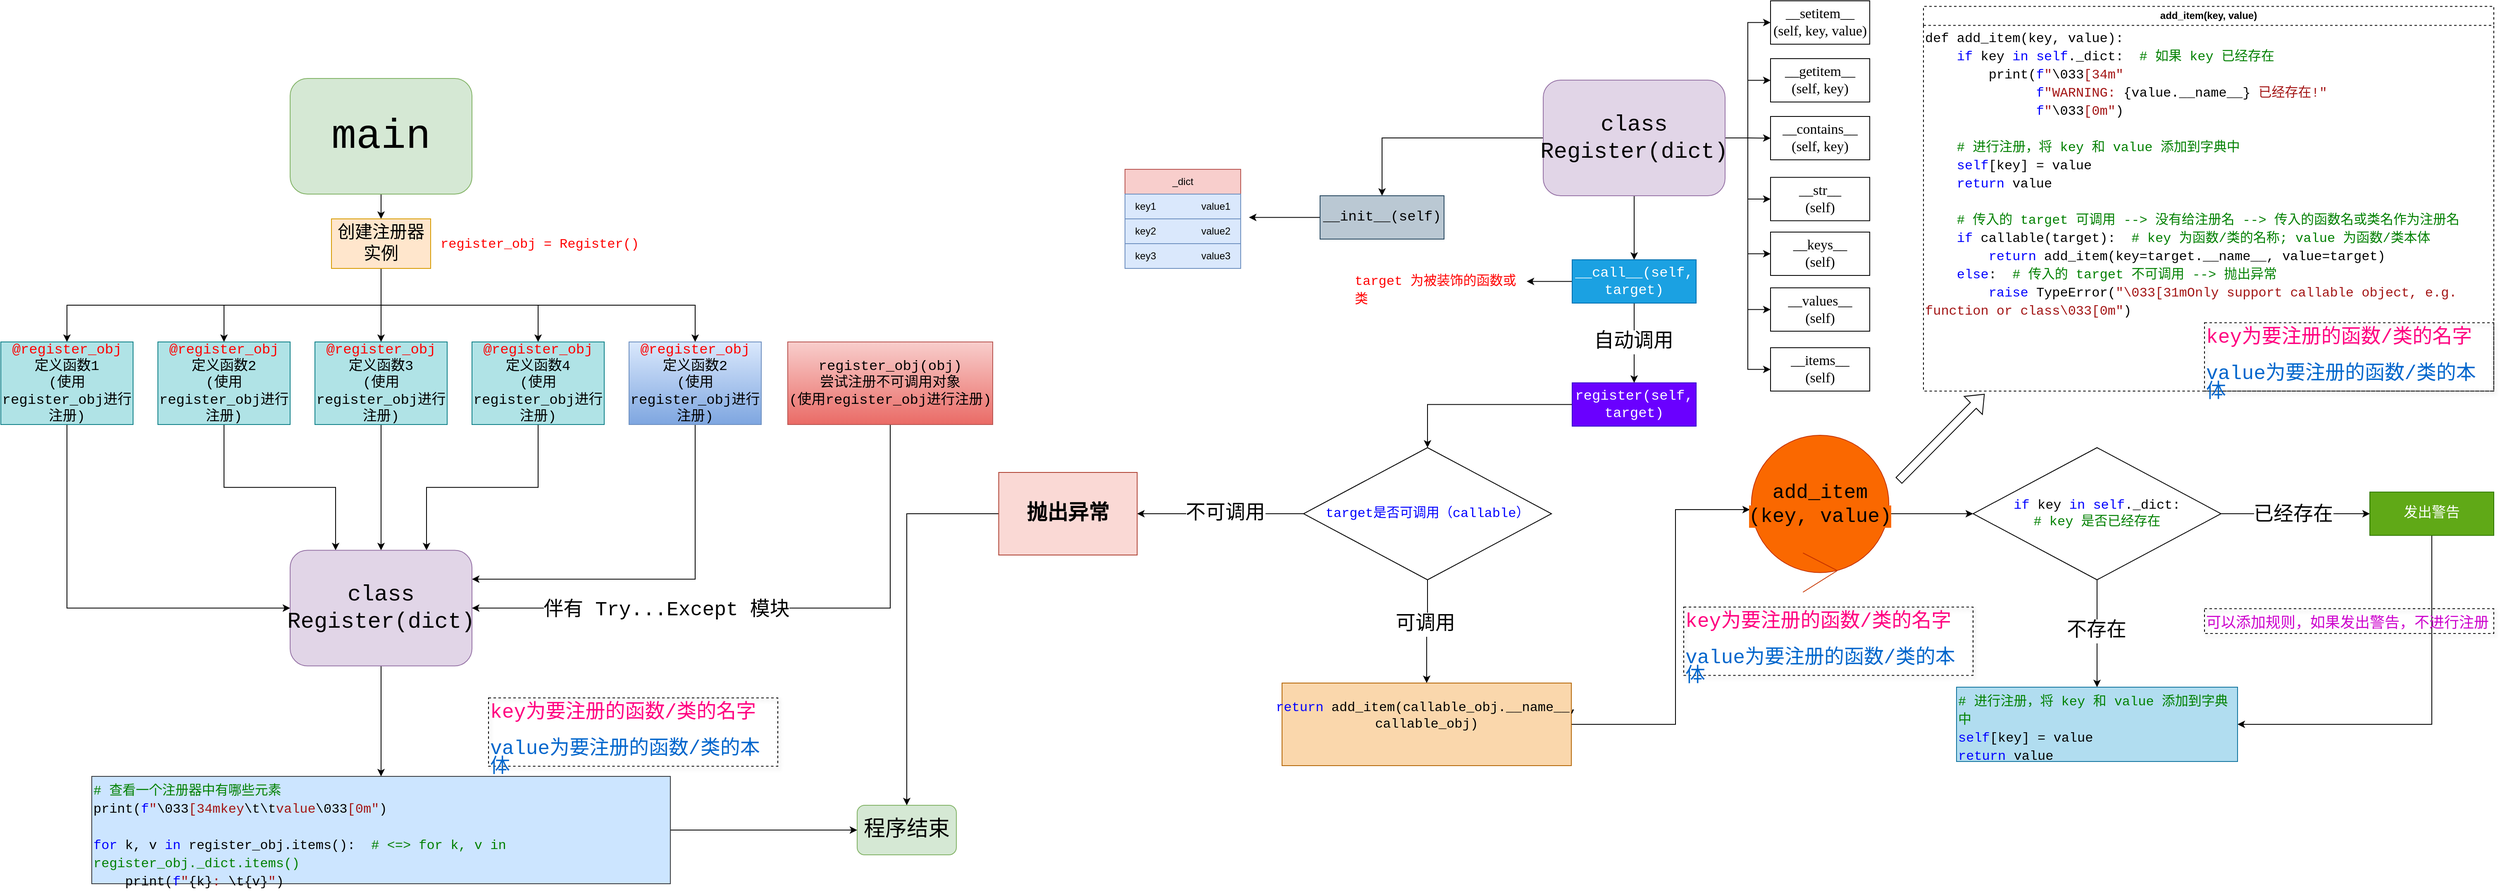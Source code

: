 <mxfile version="21.6.5" type="device">
  <diagram name="半自动" id="m4R9XPH7AfmONvim3VQl">
    <mxGraphModel dx="3341" dy="2162" grid="1" gridSize="10" guides="1" tooltips="1" connect="1" arrows="1" fold="1" page="1" pageScale="1" pageWidth="827" pageHeight="1169" math="0" shadow="0">
      <root>
        <mxCell id="0" />
        <mxCell id="1" parent="0" />
        <mxCell id="7QBjUaj-Z8u73ffwnyCX-3" style="edgeStyle=orthogonalEdgeStyle;rounded=0;orthogonalLoop=1;jettySize=auto;html=1;exitX=0.5;exitY=1;exitDx=0;exitDy=0;entryX=0.5;entryY=0;entryDx=0;entryDy=0;" edge="1" parent="1" source="7QBjUaj-Z8u73ffwnyCX-1" target="7QBjUaj-Z8u73ffwnyCX-2">
          <mxGeometry relative="1" as="geometry" />
        </mxCell>
        <mxCell id="7QBjUaj-Z8u73ffwnyCX-1" value="main" style="rounded=1;whiteSpace=wrap;html=1;fontSize=50;fontFamily=Consolas, Monaco, &quot;Courier New&quot;, monospace, Consolas, &quot;Courier New&quot;, monospace;fillColor=#d5e8d4;strokeColor=#82b366;" vertex="1" parent="1">
          <mxGeometry x="-550" width="220" height="140" as="geometry" />
        </mxCell>
        <mxCell id="7QBjUaj-Z8u73ffwnyCX-14" style="edgeStyle=orthogonalEdgeStyle;rounded=0;orthogonalLoop=1;jettySize=auto;html=1;exitX=0.5;exitY=1;exitDx=0;exitDy=0;entryX=0.5;entryY=0;entryDx=0;entryDy=0;" edge="1" parent="1" source="7QBjUaj-Z8u73ffwnyCX-2" target="7QBjUaj-Z8u73ffwnyCX-5">
          <mxGeometry relative="1" as="geometry" />
        </mxCell>
        <mxCell id="7QBjUaj-Z8u73ffwnyCX-15" style="edgeStyle=orthogonalEdgeStyle;rounded=0;orthogonalLoop=1;jettySize=auto;html=1;exitX=0.5;exitY=1;exitDx=0;exitDy=0;entryX=0.5;entryY=0;entryDx=0;entryDy=0;" edge="1" parent="1" source="7QBjUaj-Z8u73ffwnyCX-2" target="7QBjUaj-Z8u73ffwnyCX-10">
          <mxGeometry relative="1" as="geometry" />
        </mxCell>
        <mxCell id="7QBjUaj-Z8u73ffwnyCX-16" style="edgeStyle=orthogonalEdgeStyle;rounded=0;orthogonalLoop=1;jettySize=auto;html=1;exitX=0.5;exitY=1;exitDx=0;exitDy=0;" edge="1" parent="1" source="7QBjUaj-Z8u73ffwnyCX-2" target="7QBjUaj-Z8u73ffwnyCX-11">
          <mxGeometry relative="1" as="geometry" />
        </mxCell>
        <mxCell id="7QBjUaj-Z8u73ffwnyCX-17" style="edgeStyle=orthogonalEdgeStyle;rounded=0;orthogonalLoop=1;jettySize=auto;html=1;exitX=0.5;exitY=1;exitDx=0;exitDy=0;entryX=0.5;entryY=0;entryDx=0;entryDy=0;" edge="1" parent="1" source="7QBjUaj-Z8u73ffwnyCX-2" target="7QBjUaj-Z8u73ffwnyCX-12">
          <mxGeometry relative="1" as="geometry" />
        </mxCell>
        <mxCell id="7QBjUaj-Z8u73ffwnyCX-18" style="edgeStyle=orthogonalEdgeStyle;rounded=0;orthogonalLoop=1;jettySize=auto;html=1;exitX=0.5;exitY=1;exitDx=0;exitDy=0;entryX=0.5;entryY=0;entryDx=0;entryDy=0;" edge="1" parent="1" source="7QBjUaj-Z8u73ffwnyCX-2" target="7QBjUaj-Z8u73ffwnyCX-13">
          <mxGeometry relative="1" as="geometry" />
        </mxCell>
        <mxCell id="7QBjUaj-Z8u73ffwnyCX-2" value="创建注册器实例" style="rounded=0;whiteSpace=wrap;html=1;fontSize=21;fontFamily=Consolas, Monaco, &quot;Courier New&quot;, monospace, Consolas, &quot;Courier New&quot;, monospace;fillColor=#ffe6cc;strokeColor=#d79b00;" vertex="1" parent="1">
          <mxGeometry x="-500" y="170" width="120" height="60" as="geometry" />
        </mxCell>
        <mxCell id="7QBjUaj-Z8u73ffwnyCX-4" value="&lt;div style=&quot;background-color: rgb(255, 255, 255); font-family: Consolas, Monaco, &amp;quot;Courier New&amp;quot;, monospace, Consolas, &amp;quot;Courier New&amp;quot;, monospace; font-weight: normal; font-size: 16px; line-height: 22px;&quot;&gt;&lt;div&gt;&lt;span style=&quot;&quot;&gt;register_obj = Register()&lt;/span&gt;&lt;/div&gt;&lt;/div&gt;" style="text;whiteSpace=wrap;html=1;fontColor=#FF0000;" vertex="1" parent="1">
          <mxGeometry x="-370" y="182.5" width="250" height="35" as="geometry" />
        </mxCell>
        <mxCell id="7QBjUaj-Z8u73ffwnyCX-110" style="edgeStyle=orthogonalEdgeStyle;rounded=0;orthogonalLoop=1;jettySize=auto;html=1;exitX=0.5;exitY=1;exitDx=0;exitDy=0;entryX=0;entryY=0.5;entryDx=0;entryDy=0;" edge="1" parent="1" source="7QBjUaj-Z8u73ffwnyCX-5" target="7QBjUaj-Z8u73ffwnyCX-109">
          <mxGeometry relative="1" as="geometry" />
        </mxCell>
        <mxCell id="7QBjUaj-Z8u73ffwnyCX-5" value="&lt;font color=&quot;#ff0000&quot;&gt;@register_obj&lt;/font&gt;&lt;br&gt;定义函数1&lt;br style=&quot;font-size: 17px;&quot;&gt;(使用register_obj进行注册)" style="rounded=0;whiteSpace=wrap;html=1;fontSize=17;fontFamily=Consolas, Monaco, &quot;Courier New&quot;, monospace, Consolas, &quot;Courier New&quot;, monospace;fillColor=#b0e3e6;strokeColor=#0e8088;" vertex="1" parent="1">
          <mxGeometry x="-900" y="319" width="160" height="100" as="geometry" />
        </mxCell>
        <mxCell id="7QBjUaj-Z8u73ffwnyCX-111" style="edgeStyle=orthogonalEdgeStyle;rounded=0;orthogonalLoop=1;jettySize=auto;html=1;exitX=0.5;exitY=1;exitDx=0;exitDy=0;entryX=0.25;entryY=0;entryDx=0;entryDy=0;" edge="1" parent="1" source="7QBjUaj-Z8u73ffwnyCX-10" target="7QBjUaj-Z8u73ffwnyCX-109">
          <mxGeometry relative="1" as="geometry" />
        </mxCell>
        <mxCell id="7QBjUaj-Z8u73ffwnyCX-10" value="&lt;font color=&quot;#ff0000&quot;&gt;@register_obj&lt;/font&gt;&lt;br&gt;定义函数2&lt;br style=&quot;font-size: 17px;&quot;&gt;(使用register_obj进行注册)" style="rounded=0;whiteSpace=wrap;html=1;fontSize=17;fontFamily=Consolas, Monaco, &quot;Courier New&quot;, monospace, Consolas, &quot;Courier New&quot;, monospace;fillColor=#b0e3e6;strokeColor=#0e8088;" vertex="1" parent="1">
          <mxGeometry x="-710" y="319" width="160" height="100" as="geometry" />
        </mxCell>
        <mxCell id="7QBjUaj-Z8u73ffwnyCX-112" style="edgeStyle=orthogonalEdgeStyle;rounded=0;orthogonalLoop=1;jettySize=auto;html=1;exitX=0.5;exitY=1;exitDx=0;exitDy=0;entryX=0.5;entryY=0;entryDx=0;entryDy=0;" edge="1" parent="1" source="7QBjUaj-Z8u73ffwnyCX-11" target="7QBjUaj-Z8u73ffwnyCX-109">
          <mxGeometry relative="1" as="geometry" />
        </mxCell>
        <mxCell id="7QBjUaj-Z8u73ffwnyCX-11" value="&lt;font color=&quot;#ff0000&quot;&gt;@register_obj&lt;/font&gt;&lt;br&gt;定义函数3&lt;br style=&quot;font-size: 17px;&quot;&gt;(使用register_obj进行注册)" style="rounded=0;whiteSpace=wrap;html=1;fontSize=17;fontFamily=Consolas, Monaco, &quot;Courier New&quot;, monospace, Consolas, &quot;Courier New&quot;, monospace;fillColor=#b0e3e6;strokeColor=#0e8088;" vertex="1" parent="1">
          <mxGeometry x="-520" y="319" width="160" height="100" as="geometry" />
        </mxCell>
        <mxCell id="7QBjUaj-Z8u73ffwnyCX-113" style="edgeStyle=orthogonalEdgeStyle;rounded=0;orthogonalLoop=1;jettySize=auto;html=1;exitX=0.5;exitY=1;exitDx=0;exitDy=0;entryX=0.75;entryY=0;entryDx=0;entryDy=0;" edge="1" parent="1" source="7QBjUaj-Z8u73ffwnyCX-12" target="7QBjUaj-Z8u73ffwnyCX-109">
          <mxGeometry relative="1" as="geometry" />
        </mxCell>
        <mxCell id="7QBjUaj-Z8u73ffwnyCX-12" value="&lt;font color=&quot;#ff0000&quot;&gt;@register_obj&lt;/font&gt;&lt;br&gt;定义函数4&lt;br style=&quot;font-size: 17px;&quot;&gt;(使用register_obj进行注册)" style="rounded=0;whiteSpace=wrap;html=1;fontSize=17;fontFamily=Consolas, Monaco, &quot;Courier New&quot;, monospace, Consolas, &quot;Courier New&quot;, monospace;fillColor=#b0e3e6;strokeColor=#0e8088;" vertex="1" parent="1">
          <mxGeometry x="-330" y="319" width="160" height="100" as="geometry" />
        </mxCell>
        <mxCell id="7QBjUaj-Z8u73ffwnyCX-117" style="edgeStyle=orthogonalEdgeStyle;rounded=0;orthogonalLoop=1;jettySize=auto;html=1;exitX=0.5;exitY=1;exitDx=0;exitDy=0;entryX=1;entryY=0.25;entryDx=0;entryDy=0;" edge="1" parent="1" source="7QBjUaj-Z8u73ffwnyCX-13" target="7QBjUaj-Z8u73ffwnyCX-109">
          <mxGeometry relative="1" as="geometry" />
        </mxCell>
        <mxCell id="7QBjUaj-Z8u73ffwnyCX-13" value="&lt;font color=&quot;#ff0000&quot;&gt;@register_obj&lt;/font&gt;&lt;br&gt;定义函数2&lt;br style=&quot;font-size: 17px;&quot;&gt;(使用register_obj进行注册)" style="rounded=0;whiteSpace=wrap;html=1;fontSize=17;fontFamily=Consolas, Monaco, &quot;Courier New&quot;, monospace, Consolas, &quot;Courier New&quot;, monospace;fillColor=#dae8fc;strokeColor=#6c8ebf;gradientColor=#7ea6e0;" vertex="1" parent="1">
          <mxGeometry x="-140" y="319" width="160" height="100" as="geometry" />
        </mxCell>
        <mxCell id="7QBjUaj-Z8u73ffwnyCX-48" style="edgeStyle=orthogonalEdgeStyle;rounded=0;orthogonalLoop=1;jettySize=auto;html=1;exitX=0;exitY=0.5;exitDx=0;exitDy=0;entryX=0.5;entryY=0;entryDx=0;entryDy=0;" edge="1" parent="1" source="7QBjUaj-Z8u73ffwnyCX-19" target="7QBjUaj-Z8u73ffwnyCX-20">
          <mxGeometry relative="1" as="geometry" />
        </mxCell>
        <mxCell id="7QBjUaj-Z8u73ffwnyCX-71" style="edgeStyle=orthogonalEdgeStyle;rounded=0;orthogonalLoop=1;jettySize=auto;html=1;exitX=0.5;exitY=1;exitDx=0;exitDy=0;entryX=0.5;entryY=0;entryDx=0;entryDy=0;" edge="1" parent="1" source="7QBjUaj-Z8u73ffwnyCX-19" target="7QBjUaj-Z8u73ffwnyCX-70">
          <mxGeometry relative="1" as="geometry" />
        </mxCell>
        <mxCell id="7QBjUaj-Z8u73ffwnyCX-125" style="edgeStyle=orthogonalEdgeStyle;rounded=0;orthogonalLoop=1;jettySize=auto;html=1;exitX=1;exitY=0.5;exitDx=0;exitDy=0;entryX=0;entryY=0.5;entryDx=0;entryDy=0;" edge="1" parent="1" source="7QBjUaj-Z8u73ffwnyCX-19" target="7QBjUaj-Z8u73ffwnyCX-23">
          <mxGeometry relative="1" as="geometry" />
        </mxCell>
        <mxCell id="7QBjUaj-Z8u73ffwnyCX-126" style="edgeStyle=orthogonalEdgeStyle;rounded=0;orthogonalLoop=1;jettySize=auto;html=1;exitX=1;exitY=0.5;exitDx=0;exitDy=0;entryX=0;entryY=0.5;entryDx=0;entryDy=0;" edge="1" parent="1" source="7QBjUaj-Z8u73ffwnyCX-19" target="7QBjUaj-Z8u73ffwnyCX-24">
          <mxGeometry relative="1" as="geometry" />
        </mxCell>
        <mxCell id="7QBjUaj-Z8u73ffwnyCX-127" style="edgeStyle=orthogonalEdgeStyle;rounded=0;orthogonalLoop=1;jettySize=auto;html=1;exitX=1;exitY=0.5;exitDx=0;exitDy=0;entryX=0;entryY=0.5;entryDx=0;entryDy=0;" edge="1" parent="1" source="7QBjUaj-Z8u73ffwnyCX-19" target="7QBjUaj-Z8u73ffwnyCX-25">
          <mxGeometry relative="1" as="geometry" />
        </mxCell>
        <mxCell id="7QBjUaj-Z8u73ffwnyCX-128" style="edgeStyle=orthogonalEdgeStyle;rounded=0;orthogonalLoop=1;jettySize=auto;html=1;exitX=1;exitY=0.5;exitDx=0;exitDy=0;entryX=0;entryY=0.5;entryDx=0;entryDy=0;" edge="1" parent="1" source="7QBjUaj-Z8u73ffwnyCX-19" target="7QBjUaj-Z8u73ffwnyCX-26">
          <mxGeometry relative="1" as="geometry" />
        </mxCell>
        <mxCell id="7QBjUaj-Z8u73ffwnyCX-129" style="edgeStyle=orthogonalEdgeStyle;rounded=0;orthogonalLoop=1;jettySize=auto;html=1;exitX=1;exitY=0.5;exitDx=0;exitDy=0;entryX=0;entryY=0.5;entryDx=0;entryDy=0;" edge="1" parent="1" source="7QBjUaj-Z8u73ffwnyCX-19" target="7QBjUaj-Z8u73ffwnyCX-28">
          <mxGeometry relative="1" as="geometry" />
        </mxCell>
        <mxCell id="7QBjUaj-Z8u73ffwnyCX-130" style="edgeStyle=orthogonalEdgeStyle;rounded=0;orthogonalLoop=1;jettySize=auto;html=1;exitX=1;exitY=0.5;exitDx=0;exitDy=0;entryX=0;entryY=0.5;entryDx=0;entryDy=0;" edge="1" parent="1" source="7QBjUaj-Z8u73ffwnyCX-19" target="7QBjUaj-Z8u73ffwnyCX-29">
          <mxGeometry relative="1" as="geometry" />
        </mxCell>
        <mxCell id="7QBjUaj-Z8u73ffwnyCX-131" style="edgeStyle=orthogonalEdgeStyle;rounded=0;orthogonalLoop=1;jettySize=auto;html=1;exitX=1;exitY=0.5;exitDx=0;exitDy=0;entryX=0;entryY=0.5;entryDx=0;entryDy=0;" edge="1" parent="1" source="7QBjUaj-Z8u73ffwnyCX-19" target="7QBjUaj-Z8u73ffwnyCX-30">
          <mxGeometry relative="1" as="geometry" />
        </mxCell>
        <mxCell id="7QBjUaj-Z8u73ffwnyCX-19" value="class Register(dict)" style="rounded=1;whiteSpace=wrap;html=1;fontSize=27;fontFamily=Consolas, Monaco, &quot;Courier New&quot;, monospace, Consolas, &quot;Courier New&quot;, monospace;fillColor=#e1d5e7;strokeColor=#9673a6;" vertex="1" parent="1">
          <mxGeometry x="966" y="2" width="220" height="140" as="geometry" />
        </mxCell>
        <mxCell id="7QBjUaj-Z8u73ffwnyCX-124" style="edgeStyle=orthogonalEdgeStyle;rounded=0;orthogonalLoop=1;jettySize=auto;html=1;" edge="1" parent="1" source="7QBjUaj-Z8u73ffwnyCX-20">
          <mxGeometry relative="1" as="geometry">
            <mxPoint x="610" y="168.25" as="targetPoint" />
          </mxGeometry>
        </mxCell>
        <mxCell id="7QBjUaj-Z8u73ffwnyCX-20" value="__init__(self)" style="rounded=0;whiteSpace=wrap;html=1;fontSize=17;fontFamily=Consolas, Monaco, &quot;Courier New&quot;, monospace, Consolas, &quot;Courier New&quot;, monospace;fillColor=#bac8d3;strokeColor=#23445d;" vertex="1" parent="1">
          <mxGeometry x="696" y="142" width="150" height="52.5" as="geometry" />
        </mxCell>
        <mxCell id="7QBjUaj-Z8u73ffwnyCX-80" style="edgeStyle=orthogonalEdgeStyle;rounded=0;orthogonalLoop=1;jettySize=auto;html=1;exitX=0;exitY=0.5;exitDx=0;exitDy=0;entryX=0.5;entryY=0;entryDx=0;entryDy=0;" edge="1" parent="1" source="7QBjUaj-Z8u73ffwnyCX-22" target="7QBjUaj-Z8u73ffwnyCX-79">
          <mxGeometry relative="1" as="geometry" />
        </mxCell>
        <mxCell id="7QBjUaj-Z8u73ffwnyCX-22" value="register(self, target)" style="rounded=0;whiteSpace=wrap;html=1;fontSize=17;fontFamily=Consolas, Monaco, &quot;Courier New&quot;, monospace, Consolas, &quot;Courier New&quot;, monospace;fillColor=#6a00ff;strokeColor=#3700CC;fontColor=#ffffff;" vertex="1" parent="1">
          <mxGeometry x="1001" y="368.5" width="150" height="52.5" as="geometry" />
        </mxCell>
        <mxCell id="7QBjUaj-Z8u73ffwnyCX-23" value="__setitem__&lt;br&gt;(self, key, value)" style="rounded=0;whiteSpace=wrap;html=1;fontSize=17;fontFamily=Times New Roman;" vertex="1" parent="1">
          <mxGeometry x="1241" y="-94" width="120" height="52.5" as="geometry" />
        </mxCell>
        <mxCell id="7QBjUaj-Z8u73ffwnyCX-24" value="__getitem__&lt;br&gt;(self, key)" style="rounded=0;whiteSpace=wrap;html=1;fontSize=17;fontFamily=Times New Roman;" vertex="1" parent="1">
          <mxGeometry x="1241" y="-24" width="120" height="52.5" as="geometry" />
        </mxCell>
        <mxCell id="7QBjUaj-Z8u73ffwnyCX-25" value="__contains__&lt;br&gt;(self, key)" style="rounded=0;whiteSpace=wrap;html=1;fontSize=17;fontFamily=Times New Roman;" vertex="1" parent="1">
          <mxGeometry x="1241" y="46" width="120" height="52.5" as="geometry" />
        </mxCell>
        <mxCell id="7QBjUaj-Z8u73ffwnyCX-26" value="__str__&lt;br&gt;(self)" style="rounded=0;whiteSpace=wrap;html=1;fontSize=17;fontFamily=Times New Roman;" vertex="1" parent="1">
          <mxGeometry x="1241" y="119.75" width="120" height="52.5" as="geometry" />
        </mxCell>
        <mxCell id="7QBjUaj-Z8u73ffwnyCX-28" value="__keys__&lt;br&gt;(self)" style="rounded=0;whiteSpace=wrap;html=1;fontSize=17;fontFamily=Times New Roman;" vertex="1" parent="1">
          <mxGeometry x="1241" y="186" width="120" height="52.5" as="geometry" />
        </mxCell>
        <mxCell id="7QBjUaj-Z8u73ffwnyCX-29" value="__values__&lt;br&gt;(self)" style="rounded=0;whiteSpace=wrap;html=1;fontSize=17;fontFamily=Times New Roman;" vertex="1" parent="1">
          <mxGeometry x="1241" y="253.5" width="120" height="52.5" as="geometry" />
        </mxCell>
        <mxCell id="7QBjUaj-Z8u73ffwnyCX-30" value="__items__&lt;br&gt;(self)" style="rounded=0;whiteSpace=wrap;html=1;fontSize=17;fontFamily=Times New Roman;" vertex="1" parent="1">
          <mxGeometry x="1241" y="326" width="120" height="52.5" as="geometry" />
        </mxCell>
        <mxCell id="7QBjUaj-Z8u73ffwnyCX-39" value="_dict" style="swimlane;fontStyle=0;childLayout=stackLayout;horizontal=1;startSize=30;horizontalStack=0;resizeParent=1;resizeParentMax=0;resizeLast=0;collapsible=1;marginBottom=0;whiteSpace=wrap;html=1;fillColor=#f8cecc;strokeColor=#b85450;" vertex="1" parent="1">
          <mxGeometry x="460" y="110" width="140" height="120" as="geometry" />
        </mxCell>
        <mxCell id="7QBjUaj-Z8u73ffwnyCX-40" value="key1&lt;span style=&quot;white-space: pre;&quot;&gt;&#x9;&lt;/span&gt;&amp;nbsp; &amp;nbsp; &amp;nbsp; &amp;nbsp; value1" style="text;strokeColor=#6c8ebf;fillColor=#dae8fc;align=center;verticalAlign=middle;spacingLeft=4;spacingRight=4;overflow=hidden;points=[[0,0.5],[1,0.5]];portConstraint=eastwest;rotatable=0;whiteSpace=wrap;html=1;" vertex="1" parent="7QBjUaj-Z8u73ffwnyCX-39">
          <mxGeometry y="30" width="140" height="30" as="geometry" />
        </mxCell>
        <mxCell id="7QBjUaj-Z8u73ffwnyCX-41" value="key2&#x9;&lt;span style=&quot;white-space: pre;&quot;&gt;&#x9;&lt;/span&gt;&amp;nbsp; &amp;nbsp; &amp;nbsp; &amp;nbsp; value2" style="text;strokeColor=#6c8ebf;fillColor=#dae8fc;align=center;verticalAlign=middle;spacingLeft=4;spacingRight=4;overflow=hidden;points=[[0,0.5],[1,0.5]];portConstraint=eastwest;rotatable=0;whiteSpace=wrap;html=1;" vertex="1" parent="7QBjUaj-Z8u73ffwnyCX-39">
          <mxGeometry y="60" width="140" height="30" as="geometry" />
        </mxCell>
        <mxCell id="7QBjUaj-Z8u73ffwnyCX-42" value="&lt;div style=&quot;&quot;&gt;&lt;span style=&quot;background-color: initial;&quot;&gt;key3&amp;nbsp;&lt;/span&gt;&lt;span style=&quot;background-color: initial; border-color: var(--border-color);&quot;&gt;&lt;span style=&quot;white-space: pre;&quot;&gt;&amp;nbsp;&amp;nbsp;&amp;nbsp;&amp;nbsp;&lt;/span&gt;&lt;/span&gt;&lt;span style=&quot;background-color: initial;&quot;&gt;&amp;nbsp; &amp;nbsp; &amp;nbsp; &amp;nbsp; &lt;span style=&quot;white-space: pre;&quot;&gt;&#x9;&lt;/span&gt;value3&lt;/span&gt;&lt;/div&gt;" style="text;strokeColor=#6c8ebf;fillColor=#dae8fc;align=center;verticalAlign=middle;spacingLeft=4;spacingRight=4;overflow=hidden;points=[[0,0.5],[1,0.5]];portConstraint=eastwest;rotatable=0;whiteSpace=wrap;html=1;" vertex="1" parent="7QBjUaj-Z8u73ffwnyCX-39">
          <mxGeometry y="90" width="140" height="30" as="geometry" />
        </mxCell>
        <mxCell id="7QBjUaj-Z8u73ffwnyCX-49" value="add_item(key, value)" style="swimlane;whiteSpace=wrap;html=1;dashed=1;" vertex="1" parent="1">
          <mxGeometry x="1426" y="-87.25" width="690" height="465.75" as="geometry" />
        </mxCell>
        <mxCell id="7QBjUaj-Z8u73ffwnyCX-52" value="&lt;div style=&quot;font-family: Consolas, Monaco, &amp;quot;Courier New&amp;quot;, monospace, Consolas, &amp;quot;Courier New&amp;quot;, monospace; font-weight: normal; font-size: 16px; line-height: 22px;&quot;&gt;&lt;div style=&quot;line-height: 22px;&quot;&gt;&lt;div style=&quot;color: rgb(0, 0, 0);&quot;&gt;def add_item(key, value):&lt;/div&gt;&lt;div style=&quot;&quot;&gt;&amp;nbsp; &amp;nbsp;&amp;nbsp;&lt;span style=&quot;color: rgb(0, 0, 255);&quot;&gt;if&lt;/span&gt; key &lt;span style=&quot;color: rgb(0, 0, 255);&quot;&gt;in&lt;/span&gt; &lt;span style=&quot;color: rgb(0, 0, 255);&quot;&gt;self&lt;/span&gt;._dict: &amp;nbsp;&lt;span style=&quot;color: rgb(0, 128, 0);&quot;&gt;# 如果 key 已经存在&lt;/span&gt;&lt;/div&gt;&lt;div style=&quot;color: rgb(0, 0, 0);&quot;&gt;&amp;nbsp; &amp;nbsp;&amp;nbsp;&amp;nbsp; &amp;nbsp;&amp;nbsp;&lt;span style=&quot;background-color: initial;&quot;&gt;print(&lt;/span&gt;&lt;span style=&quot;background-color: initial; color: rgb(0, 0, 255);&quot;&gt;f&lt;/span&gt;&lt;span style=&quot;background-color: initial; color: rgb(163, 21, 21);&quot;&gt;&quot;&lt;/span&gt;&lt;span style=&quot;background-color: initial;&quot;&gt;\033&lt;/span&gt;&lt;span style=&quot;background-color: initial; color: rgb(163, 21, 21);&quot;&gt;[34m&quot;&lt;/span&gt;&lt;/div&gt;&lt;div style=&quot;color: rgb(0, 0, 0);&quot;&gt;&amp;nbsp; &amp;nbsp; &amp;nbsp; &amp;nbsp; &amp;nbsp; &amp;nbsp; &amp;nbsp;&amp;nbsp;&lt;span style=&quot;background-color: initial; color: rgb(0, 0, 255);&quot;&gt;f&lt;/span&gt;&lt;span style=&quot;background-color: initial; color: rgb(163, 21, 21);&quot;&gt;&quot;WARNING: &lt;/span&gt;&lt;span style=&quot;background-color: initial;&quot;&gt;{value.__name__}&lt;/span&gt;&lt;span style=&quot;background-color: initial; color: rgb(163, 21, 21);&quot;&gt; 已经存在!&quot;&lt;/span&gt;&lt;/div&gt;&lt;div style=&quot;color: rgb(0, 0, 0);&quot;&gt;&amp;nbsp; &amp;nbsp; &amp;nbsp; &amp;nbsp; &amp;nbsp; &amp;nbsp; &amp;nbsp; &lt;span style=&quot;color: #0000ff;&quot;&gt;f&lt;/span&gt;&lt;span style=&quot;color: #a31515;&quot;&gt;&quot;&lt;/span&gt;\033&lt;span style=&quot;color: #a31515;&quot;&gt;[0m&quot;&lt;/span&gt;)&lt;/div&gt;&lt;br&gt;&lt;div style=&quot;color: rgb(0, 0, 0);&quot;&gt;&amp;nbsp; &amp;nbsp;&amp;nbsp;&lt;span style=&quot;color: #008000;&quot;&gt;# 进行注册，将 key 和 value 添加到字典中&lt;/span&gt;&lt;/div&gt;&lt;div style=&quot;color: rgb(0, 0, 0);&quot;&gt;&amp;nbsp; &amp;nbsp;&amp;nbsp;&lt;span style=&quot;color: #0000ff;&quot;&gt;self&lt;/span&gt;[key] = value&lt;/div&gt;&lt;div style=&quot;color: rgb(0, 0, 0);&quot;&gt;&amp;nbsp; &amp;nbsp;&amp;nbsp;&lt;span style=&quot;color: #0000ff;&quot;&gt;return&lt;/span&gt; value&lt;/div&gt;&lt;br&gt;&lt;div style=&quot;color: rgb(0, 0, 0);&quot;&gt;&amp;nbsp; &amp;nbsp;&amp;nbsp;&lt;span style=&quot;color: #008000;&quot;&gt;# 传入的 target 可调用 --&amp;gt; 没有给注册名 --&amp;gt; 传入的函数名或类名作为注册名&lt;/span&gt;&lt;/div&gt;&lt;div style=&quot;color: rgb(0, 0, 0);&quot;&gt;&amp;nbsp; &amp;nbsp;&amp;nbsp;&lt;span style=&quot;color: #0000ff;&quot;&gt;if&lt;/span&gt; callable(target): &amp;nbsp;&lt;span style=&quot;color: #008000;&quot;&gt;# key 为函数/类的名称; value 为函数/类本体&lt;/span&gt;&lt;/div&gt;&lt;div style=&quot;color: rgb(0, 0, 0);&quot;&gt;&amp;nbsp; &amp;nbsp;&amp;nbsp;&amp;nbsp; &amp;nbsp;&amp;nbsp;&lt;span style=&quot;background-color: initial; color: rgb(0, 0, 255);&quot;&gt;return&lt;/span&gt;&lt;span style=&quot;background-color: initial;&quot;&gt; add_item(key=target.__name__, value=target)&lt;/span&gt;&lt;/div&gt;&lt;div style=&quot;color: rgb(0, 0, 0);&quot;&gt;&amp;nbsp; &amp;nbsp;&amp;nbsp;&lt;span style=&quot;color: #0000ff;&quot;&gt;else&lt;/span&gt;: &amp;nbsp;&lt;span style=&quot;color: #008000;&quot;&gt;# 传入的 target 不可调用 --&amp;gt; 抛出异常&lt;/span&gt;&lt;/div&gt;&lt;div style=&quot;color: rgb(0, 0, 0);&quot;&gt;&amp;nbsp; &amp;nbsp;&amp;nbsp; &amp;nbsp;&amp;nbsp;&lt;span style=&quot;background-color: initial;&quot;&gt;&amp;nbsp;&lt;/span&gt;&lt;span style=&quot;background-color: initial; color: rgb(0, 0, 255);&quot;&gt;raise&lt;/span&gt;&lt;span style=&quot;background-color: initial;&quot;&gt; TypeError(&lt;/span&gt;&lt;span style=&quot;background-color: initial; color: rgb(163, 21, 21);&quot;&gt;&quot;\033[31mOnly support callable object, e.g. function or class\033[0m&quot;&lt;/span&gt;&lt;span style=&quot;background-color: initial;&quot;&gt;)&lt;/span&gt;&lt;/div&gt;&lt;div style=&quot;color: rgb(0, 0, 0);&quot;&gt;&amp;nbsp; &amp;nbsp; &amp;nbsp; &amp;nbsp; &lt;/div&gt;&lt;/div&gt;&lt;/div&gt;" style="text;whiteSpace=wrap;html=1;align=left;labelBackgroundColor=none;" vertex="1" parent="7QBjUaj-Z8u73ffwnyCX-49">
          <mxGeometry y="21" width="690" height="430" as="geometry" />
        </mxCell>
        <mxCell id="7QBjUaj-Z8u73ffwnyCX-135" value="&lt;div style=&quot;font-family: Consolas, Monaco, &amp;quot;Courier New&amp;quot;, monospace, Consolas, &amp;quot;Courier New&amp;quot;, monospace; font-weight: normal; line-height: 22px; font-size: 24px;&quot;&gt;&lt;font style=&quot;font-size: 24px;&quot; color=&quot;#ff0080&quot;&gt;key为要注册的函数/类的名字&lt;/font&gt;&lt;/div&gt;&lt;div style=&quot;font-family: Consolas, Monaco, &amp;quot;Courier New&amp;quot;, monospace, Consolas, &amp;quot;Courier New&amp;quot;, monospace; font-weight: normal; line-height: 22px; font-size: 24px;&quot;&gt;&lt;font style=&quot;font-size: 24px;&quot; color=&quot;#ff0080&quot;&gt;&lt;br&gt;&lt;/font&gt;&lt;/div&gt;&lt;div style=&quot;font-family: Consolas, Monaco, &amp;quot;Courier New&amp;quot;, monospace, Consolas, &amp;quot;Courier New&amp;quot;, monospace; font-weight: normal; line-height: 22px; font-size: 24px;&quot;&gt;&lt;font style=&quot;font-size: 24px;&quot; color=&quot;#0066cc&quot;&gt;value为要注册的函数/类的本体&lt;/font&gt;&lt;/div&gt;" style="text;whiteSpace=wrap;html=1;fontFamily=Consolas, Monaco, &quot;Courier New&quot;, monospace, Consolas, &quot;Courier New&quot;, monospace;fontColor=#FF0000;labelBackgroundColor=none;strokeColor=default;dashed=1;shadow=1;glass=0;" vertex="1" parent="7QBjUaj-Z8u73ffwnyCX-49">
          <mxGeometry x="340" y="383" width="350" height="82.75" as="geometry" />
        </mxCell>
        <mxCell id="7QBjUaj-Z8u73ffwnyCX-60" style="edgeStyle=orthogonalEdgeStyle;rounded=0;orthogonalLoop=1;jettySize=auto;html=1;exitX=1;exitY=0.5;exitDx=0;exitDy=0;" edge="1" parent="1">
          <mxGeometry relative="1" as="geometry">
            <mxPoint x="1786" y="527" as="sourcePoint" />
            <mxPoint x="1966" y="527" as="targetPoint" />
          </mxGeometry>
        </mxCell>
        <mxCell id="7QBjUaj-Z8u73ffwnyCX-61" value="已经存在" style="edgeLabel;html=1;align=center;verticalAlign=middle;resizable=0;points=[];fontSize=24;fontFamily=Consolas, Monaco, &quot;Courier New&quot;, monospace, Consolas, &quot;Courier New&quot;, monospace;" vertex="1" connectable="0" parent="7QBjUaj-Z8u73ffwnyCX-60">
          <mxGeometry x="-0.035" y="-2" relative="1" as="geometry">
            <mxPoint as="offset" />
          </mxGeometry>
        </mxCell>
        <mxCell id="7QBjUaj-Z8u73ffwnyCX-58" style="edgeStyle=orthogonalEdgeStyle;rounded=0;orthogonalLoop=1;jettySize=auto;html=1;entryX=0;entryY=0.5;entryDx=0;entryDy=0;" edge="1" parent="1" source="7QBjUaj-Z8u73ffwnyCX-55">
          <mxGeometry relative="1" as="geometry">
            <mxPoint x="1486" y="527" as="targetPoint" />
          </mxGeometry>
        </mxCell>
        <mxCell id="7QBjUaj-Z8u73ffwnyCX-55" value="" style="ellipse;shape=umlControl;whiteSpace=wrap;html=1;aspect=fixed;fontSize=24;fontFamily=Consolas, Monaco, &quot;Courier New&quot;, monospace, Consolas, &quot;Courier New&quot;, monospace;fillColor=#fa6800;fontColor=#000000;strokeColor=#C73500;rotation=-180;" vertex="1" parent="1">
          <mxGeometry x="1217.88" y="432" width="166.25" height="190" as="geometry" />
        </mxCell>
        <mxCell id="7QBjUaj-Z8u73ffwnyCX-62" value="程序结束" style="rounded=1;whiteSpace=wrap;html=1;fontSize=26;fontFamily=Consolas, Monaco, &quot;Courier New&quot;, monospace, Consolas, &quot;Courier New&quot;, monospace;fillColor=#d5e8d4;strokeColor=#82b366;" vertex="1" parent="1">
          <mxGeometry x="136" y="880" width="120" height="60" as="geometry" />
        </mxCell>
        <mxCell id="7QBjUaj-Z8u73ffwnyCX-106" style="edgeStyle=orthogonalEdgeStyle;rounded=0;orthogonalLoop=1;jettySize=auto;html=1;exitX=0.5;exitY=1;exitDx=0;exitDy=0;" edge="1" parent="1" source="7QBjUaj-Z8u73ffwnyCX-64" target="7QBjUaj-Z8u73ffwnyCX-105">
          <mxGeometry relative="1" as="geometry" />
        </mxCell>
        <mxCell id="7QBjUaj-Z8u73ffwnyCX-64" value="&lt;span style=&quot;border-color: var(--border-color); font-family: Consolas, Monaco, &amp;quot;Courier New&amp;quot;, monospace, Consolas, &amp;quot;Courier New&amp;quot;, monospace; font-size: 16px; text-align: left; background-color: rgb(255, 255, 255); color: rgb(0, 0, 255);&quot;&gt;if&lt;/span&gt;&lt;span style=&quot;border-color: var(--border-color); font-family: Consolas, Monaco, &amp;quot;Courier New&amp;quot;, monospace, Consolas, &amp;quot;Courier New&amp;quot;, monospace; font-size: 16px; text-align: left; background-color: rgb(255, 255, 255);&quot;&gt;&amp;nbsp;key&amp;nbsp;&lt;/span&gt;&lt;span style=&quot;border-color: var(--border-color); font-family: Consolas, Monaco, &amp;quot;Courier New&amp;quot;, monospace, Consolas, &amp;quot;Courier New&amp;quot;, monospace; font-size: 16px; text-align: left; background-color: rgb(255, 255, 255); color: rgb(0, 0, 255);&quot;&gt;in&lt;/span&gt;&lt;span style=&quot;border-color: var(--border-color); font-family: Consolas, Monaco, &amp;quot;Courier New&amp;quot;, monospace, Consolas, &amp;quot;Courier New&amp;quot;, monospace; font-size: 16px; text-align: left; background-color: rgb(255, 255, 255);&quot;&gt;&amp;nbsp;&lt;/span&gt;&lt;span style=&quot;border-color: var(--border-color); font-family: Consolas, Monaco, &amp;quot;Courier New&amp;quot;, monospace, Consolas, &amp;quot;Courier New&amp;quot;, monospace; font-size: 16px; text-align: left; background-color: rgb(255, 255, 255); color: rgb(0, 0, 255);&quot;&gt;self&lt;/span&gt;&lt;span style=&quot;border-color: var(--border-color); font-family: Consolas, Monaco, &amp;quot;Courier New&amp;quot;, monospace, Consolas, &amp;quot;Courier New&amp;quot;, monospace; font-size: 16px; text-align: left; background-color: rgb(255, 255, 255);&quot;&gt;._dict:&lt;br&gt;&lt;/span&gt;&lt;span style=&quot;border-color: var(--border-color); font-family: Consolas, Monaco, &amp;quot;Courier New&amp;quot;, monospace, Consolas, &amp;quot;Courier New&amp;quot;, monospace; font-size: 16px; text-align: left; background-color: rgb(255, 255, 255); color: rgb(0, 128, 0);&quot;&gt;# key 是否已经存在&lt;/span&gt;" style="rhombus;whiteSpace=wrap;html=1;" vertex="1" parent="1">
          <mxGeometry x="1486" y="447" width="300" height="160" as="geometry" />
        </mxCell>
        <mxCell id="7QBjUaj-Z8u73ffwnyCX-107" style="edgeStyle=orthogonalEdgeStyle;rounded=0;orthogonalLoop=1;jettySize=auto;html=1;exitX=0.5;exitY=1;exitDx=0;exitDy=0;entryX=1;entryY=0.5;entryDx=0;entryDy=0;" edge="1" parent="1" source="7QBjUaj-Z8u73ffwnyCX-68" target="7QBjUaj-Z8u73ffwnyCX-105">
          <mxGeometry relative="1" as="geometry" />
        </mxCell>
        <mxCell id="7QBjUaj-Z8u73ffwnyCX-68" value="发出警告" style="rounded=0;whiteSpace=wrap;html=1;fontSize=17;fontFamily=Consolas, Monaco, &quot;Courier New&quot;, monospace, Consolas, &quot;Courier New&quot;, monospace;fillColor=#60a917;strokeColor=#2D7600;fontColor=#ffffff;" vertex="1" parent="1">
          <mxGeometry x="1966" y="500.75" width="150" height="52.5" as="geometry" />
        </mxCell>
        <mxCell id="7QBjUaj-Z8u73ffwnyCX-72" style="edgeStyle=orthogonalEdgeStyle;rounded=0;orthogonalLoop=1;jettySize=auto;html=1;exitX=0.5;exitY=1;exitDx=0;exitDy=0;entryX=0.5;entryY=0;entryDx=0;entryDy=0;" edge="1" parent="1" source="7QBjUaj-Z8u73ffwnyCX-70" target="7QBjUaj-Z8u73ffwnyCX-22">
          <mxGeometry relative="1" as="geometry" />
        </mxCell>
        <mxCell id="7QBjUaj-Z8u73ffwnyCX-78" style="edgeStyle=orthogonalEdgeStyle;rounded=0;orthogonalLoop=1;jettySize=auto;html=1;exitX=0;exitY=0.5;exitDx=0;exitDy=0;entryX=1;entryY=0.5;entryDx=0;entryDy=0;" edge="1" parent="1" source="7QBjUaj-Z8u73ffwnyCX-70" target="7QBjUaj-Z8u73ffwnyCX-77">
          <mxGeometry relative="1" as="geometry" />
        </mxCell>
        <mxCell id="7QBjUaj-Z8u73ffwnyCX-70" value="__call__(self, target)" style="rounded=0;whiteSpace=wrap;html=1;fontSize=17;fontFamily=Consolas, Monaco, &quot;Courier New&quot;, monospace, Consolas, &quot;Courier New&quot;, monospace;fillColor=#1ba1e2;strokeColor=#006EAF;fontColor=#ffffff;" vertex="1" parent="1">
          <mxGeometry x="1001" y="219.5" width="150" height="52.5" as="geometry" />
        </mxCell>
        <mxCell id="7QBjUaj-Z8u73ffwnyCX-75" value="自动调用" style="edgeLabel;html=1;align=center;verticalAlign=middle;resizable=0;points=[];fontSize=24;fontFamily=Consolas, Monaco, &quot;Courier New&quot;, monospace, Consolas, &quot;Courier New&quot;, monospace;" vertex="1" connectable="0" parent="1">
          <mxGeometry x="1639.997" y="658" as="geometry">
            <mxPoint x="-565" y="-339" as="offset" />
          </mxGeometry>
        </mxCell>
        <mxCell id="7QBjUaj-Z8u73ffwnyCX-77" value="&lt;div style=&quot;background-color: rgb(255, 255, 255); font-family: Consolas, Monaco, &amp;quot;Courier New&amp;quot;, monospace, Consolas, &amp;quot;Courier New&amp;quot;, monospace; font-weight: normal; font-size: 16px; line-height: 22px;&quot;&gt;target 为被装饰的函数或类&lt;/div&gt;" style="text;whiteSpace=wrap;html=1;fontFamily=Consolas, Monaco, &quot;Courier New&quot;, monospace, Consolas, &quot;Courier New&quot;, monospace;fontColor=#FF0000;" vertex="1" parent="1">
          <mxGeometry x="736" y="228.25" width="210" height="35" as="geometry" />
        </mxCell>
        <mxCell id="7QBjUaj-Z8u73ffwnyCX-95" style="edgeStyle=orthogonalEdgeStyle;rounded=0;orthogonalLoop=1;jettySize=auto;html=1;exitX=0;exitY=0.5;exitDx=0;exitDy=0;entryX=1;entryY=0.5;entryDx=0;entryDy=0;" edge="1" parent="1" source="7QBjUaj-Z8u73ffwnyCX-79" target="7QBjUaj-Z8u73ffwnyCX-91">
          <mxGeometry relative="1" as="geometry" />
        </mxCell>
        <mxCell id="7QBjUaj-Z8u73ffwnyCX-97" style="edgeStyle=orthogonalEdgeStyle;rounded=0;orthogonalLoop=1;jettySize=auto;html=1;exitX=0.5;exitY=1;exitDx=0;exitDy=0;entryX=0.5;entryY=0;entryDx=0;entryDy=0;" edge="1" parent="1" source="7QBjUaj-Z8u73ffwnyCX-79" target="7QBjUaj-Z8u73ffwnyCX-88">
          <mxGeometry relative="1" as="geometry" />
        </mxCell>
        <mxCell id="7QBjUaj-Z8u73ffwnyCX-79" value="&lt;div style=&quot;text-align: left;&quot;&gt;&lt;font face=&quot;Consolas, Monaco, Courier New, monospace, Consolas, Courier New, monospace&quot; color=&quot;#0000ff&quot;&gt;&lt;span style=&quot;font-size: 16px; background-color: rgb(255, 255, 255);&quot;&gt;target是否可调用（callable）&lt;/span&gt;&lt;/font&gt;&lt;/div&gt;" style="rhombus;whiteSpace=wrap;html=1;" vertex="1" parent="1">
          <mxGeometry x="676" y="447" width="300" height="160" as="geometry" />
        </mxCell>
        <mxCell id="7QBjUaj-Z8u73ffwnyCX-102" style="edgeStyle=orthogonalEdgeStyle;rounded=0;orthogonalLoop=1;jettySize=auto;html=1;exitX=1;exitY=0.5;exitDx=0;exitDy=0;" edge="1" parent="1" source="7QBjUaj-Z8u73ffwnyCX-88">
          <mxGeometry relative="1" as="geometry">
            <mxPoint x="1216" y="522" as="targetPoint" />
            <Array as="points">
              <mxPoint x="1126" y="782" />
              <mxPoint x="1126" y="522" />
            </Array>
          </mxGeometry>
        </mxCell>
        <mxCell id="7QBjUaj-Z8u73ffwnyCX-88" value="&#xa;&lt;span style=&quot;border-color: var(--border-color); font-family: Consolas, Monaco, &amp;quot;Courier New&amp;quot;, monospace, Consolas, &amp;quot;Courier New&amp;quot;, monospace; font-size: 16px; font-style: normal; font-variant-ligatures: normal; font-variant-caps: normal; font-weight: 400; letter-spacing: normal; orphans: 2; text-align: left; text-indent: 0px; text-transform: none; widows: 2; word-spacing: 0px; -webkit-text-stroke-width: 0px; text-decoration-thickness: initial; text-decoration-style: initial; text-decoration-color: initial; color: rgb(0, 0, 255);&quot;&gt;return&lt;/span&gt;&lt;span style=&quot;border-color: var(--border-color); color: rgb(0, 0, 0); font-family: Consolas, Monaco, &amp;quot;Courier New&amp;quot;, monospace, Consolas, &amp;quot;Courier New&amp;quot;, monospace; font-size: 16px; font-style: normal; font-variant-ligatures: normal; font-variant-caps: normal; font-weight: 400; letter-spacing: normal; orphans: 2; text-align: left; text-indent: 0px; text-transform: none; widows: 2; word-spacing: 0px; -webkit-text-stroke-width: 0px; text-decoration-thickness: initial; text-decoration-style: initial; text-decoration-color: initial;&quot;&gt;&lt;span&gt;&amp;nbsp;&lt;/span&gt;add_item(callable_obj.__name__, callable_obj)&lt;/span&gt;&#xa;&#xa;" style="rounded=0;whiteSpace=wrap;html=1;fontSize=17;fontFamily=Consolas, Monaco, &quot;Courier New&quot;, monospace, Consolas, &quot;Courier New&quot;, monospace;fillColor=#fad7ac;strokeColor=#b46504;labelBorderColor=none;labelBackgroundColor=none;" vertex="1" parent="1">
          <mxGeometry x="650" y="732" width="350" height="100" as="geometry" />
        </mxCell>
        <mxCell id="7QBjUaj-Z8u73ffwnyCX-96" style="edgeStyle=orthogonalEdgeStyle;rounded=0;orthogonalLoop=1;jettySize=auto;html=1;exitX=0;exitY=0.5;exitDx=0;exitDy=0;entryX=0.5;entryY=0;entryDx=0;entryDy=0;" edge="1" parent="1" source="7QBjUaj-Z8u73ffwnyCX-91" target="7QBjUaj-Z8u73ffwnyCX-62">
          <mxGeometry relative="1" as="geometry" />
        </mxCell>
        <mxCell id="7QBjUaj-Z8u73ffwnyCX-91" value="抛出异常" style="rounded=0;whiteSpace=wrap;html=1;fontSize=25;fontFamily=Consolas, Monaco, &quot;Courier New&quot;, monospace, Consolas, &quot;Courier New&quot;, monospace;fillColor=#fad9d5;strokeColor=#ae4132;labelBorderColor=none;labelBackgroundColor=none;fontStyle=1" vertex="1" parent="1">
          <mxGeometry x="307.25" y="477" width="167.5" height="100" as="geometry" />
        </mxCell>
        <mxCell id="7QBjUaj-Z8u73ffwnyCX-94" value="可调用" style="edgeLabel;html=1;align=center;verticalAlign=middle;resizable=0;points=[];fontSize=24;fontFamily=Consolas, Monaco, &quot;Courier New&quot;, monospace, Consolas, &quot;Courier New&quot;, monospace;" vertex="1" connectable="0" parent="1">
          <mxGeometry x="823.005" y="658" as="geometry">
            <mxPoint y="3" as="offset" />
          </mxGeometry>
        </mxCell>
        <mxCell id="7QBjUaj-Z8u73ffwnyCX-98" value="不可调用" style="edgeLabel;html=1;align=center;verticalAlign=middle;resizable=0;points=[];fontSize=24;fontFamily=Consolas, Monaco, &quot;Courier New&quot;, monospace, Consolas, &quot;Courier New&quot;, monospace;" vertex="1" connectable="0" parent="1">
          <mxGeometry x="595.005" y="533" as="geometry">
            <mxPoint x="-14" y="-6" as="offset" />
          </mxGeometry>
        </mxCell>
        <mxCell id="7QBjUaj-Z8u73ffwnyCX-103" value="&lt;span style=&quot;color: rgb(0, 0, 0); font-family: Consolas, Monaco, &amp;quot;Courier New&amp;quot;, monospace, Consolas, &amp;quot;Courier New&amp;quot;, monospace; font-size: 24px; font-style: normal; font-variant-ligatures: normal; font-variant-caps: normal; font-weight: 400; letter-spacing: normal; orphans: 2; text-indent: 0px; text-transform: none; widows: 2; word-spacing: 0px; -webkit-text-stroke-width: 0px; background-color: rgb(250, 104, 0); text-decoration-thickness: initial; text-decoration-style: initial; text-decoration-color: initial; float: none; display: inline !important;&quot;&gt;add_item&lt;/span&gt;&lt;br style=&quot;border-color: var(--border-color); color: rgb(0, 0, 0); font-family: Consolas, Monaco, &amp;quot;Courier New&amp;quot;, monospace, Consolas, &amp;quot;Courier New&amp;quot;, monospace; font-size: 24px; font-style: normal; font-variant-ligatures: normal; font-variant-caps: normal; font-weight: 400; letter-spacing: normal; orphans: 2; text-indent: 0px; text-transform: none; widows: 2; word-spacing: 0px; -webkit-text-stroke-width: 0px; text-decoration-thickness: initial; text-decoration-style: initial; text-decoration-color: initial;&quot;&gt;&lt;span style=&quot;color: rgb(0, 0, 0); font-family: Consolas, Monaco, &amp;quot;Courier New&amp;quot;, monospace, Consolas, &amp;quot;Courier New&amp;quot;, monospace; font-size: 24px; font-style: normal; font-variant-ligatures: normal; font-variant-caps: normal; font-weight: 400; letter-spacing: normal; orphans: 2; text-indent: 0px; text-transform: none; widows: 2; word-spacing: 0px; -webkit-text-stroke-width: 0px; background-color: rgb(250, 104, 0); text-decoration-thickness: initial; text-decoration-style: initial; text-decoration-color: initial; float: none; display: inline !important;&quot;&gt;(key, value)&lt;/span&gt;" style="text;whiteSpace=wrap;html=1;align=center;" vertex="1" parent="1">
          <mxGeometry x="1206" y="481" width="190" height="80" as="geometry" />
        </mxCell>
        <mxCell id="7QBjUaj-Z8u73ffwnyCX-105" value="&lt;div style=&quot;color: rgb(0, 0, 0); font-family: Consolas, Monaco, &amp;quot;Courier New&amp;quot;, monospace, Consolas, &amp;quot;Courier New&amp;quot;, monospace; font-weight: normal; font-size: 16px; line-height: 22px;&quot;&gt;&lt;div&gt;&lt;span style=&quot;color: #008000;&quot;&gt;# 进行注册，将 key 和 value 添加到字典中&lt;/span&gt;&lt;/div&gt;&lt;div&gt;&lt;span style=&quot;color: #0000ff;&quot;&gt;self&lt;/span&gt;&lt;span style=&quot;color: #000000;&quot;&gt;[key] = value&lt;/span&gt;&lt;/div&gt;&lt;div&gt;&lt;span style=&quot;color: #0000ff;&quot;&gt;return&lt;/span&gt;&lt;span style=&quot;color: #000000;&quot;&gt; value&lt;/span&gt;&lt;/div&gt;&lt;/div&gt;" style="text;whiteSpace=wrap;html=1;strokeColor=#10739e;labelBackgroundColor=none;fillColor=#b1ddf0;" vertex="1" parent="1">
          <mxGeometry x="1466" y="737" width="340" height="90" as="geometry" />
        </mxCell>
        <mxCell id="7QBjUaj-Z8u73ffwnyCX-108" value="不存在" style="edgeLabel;html=1;align=center;verticalAlign=middle;resizable=0;points=[];fontSize=24;fontFamily=Consolas, Monaco, &quot;Courier New&quot;, monospace, Consolas, &quot;Courier New&quot;, monospace;" vertex="1" connectable="0" parent="1">
          <mxGeometry x="1635.998" y="672.0" as="geometry">
            <mxPoint x="-1" y="-3" as="offset" />
          </mxGeometry>
        </mxCell>
        <mxCell id="7QBjUaj-Z8u73ffwnyCX-121" style="edgeStyle=orthogonalEdgeStyle;rounded=0;orthogonalLoop=1;jettySize=auto;html=1;exitX=0.5;exitY=1;exitDx=0;exitDy=0;entryX=0.5;entryY=0;entryDx=0;entryDy=0;" edge="1" parent="1" source="7QBjUaj-Z8u73ffwnyCX-109" target="7QBjUaj-Z8u73ffwnyCX-119">
          <mxGeometry relative="1" as="geometry" />
        </mxCell>
        <mxCell id="7QBjUaj-Z8u73ffwnyCX-109" value="class Register(dict)" style="rounded=1;whiteSpace=wrap;html=1;fontSize=27;fontFamily=Consolas, Monaco, &quot;Courier New&quot;, monospace, Consolas, &quot;Courier New&quot;, monospace;fillColor=#e1d5e7;strokeColor=#9673a6;" vertex="1" parent="1">
          <mxGeometry x="-550" y="571.25" width="220" height="140" as="geometry" />
        </mxCell>
        <mxCell id="7QBjUaj-Z8u73ffwnyCX-118" style="edgeStyle=orthogonalEdgeStyle;rounded=0;orthogonalLoop=1;jettySize=auto;html=1;exitX=0.5;exitY=1;exitDx=0;exitDy=0;entryX=1;entryY=0.5;entryDx=0;entryDy=0;" edge="1" parent="1" source="7QBjUaj-Z8u73ffwnyCX-115" target="7QBjUaj-Z8u73ffwnyCX-109">
          <mxGeometry relative="1" as="geometry" />
        </mxCell>
        <mxCell id="7QBjUaj-Z8u73ffwnyCX-132" value="伴有 Try...Except 模块" style="edgeLabel;html=1;align=center;verticalAlign=middle;resizable=0;points=[];fontFamily=Consolas, Monaco, &quot;Courier New&quot;, monospace, Consolas, &quot;Courier New&quot;, monospace;fontSize=24;" vertex="1" connectable="0" parent="7QBjUaj-Z8u73ffwnyCX-118">
          <mxGeometry x="0.352" y="2" relative="1" as="geometry">
            <mxPoint x="-1" as="offset" />
          </mxGeometry>
        </mxCell>
        <mxCell id="7QBjUaj-Z8u73ffwnyCX-115" value="register_obj(obj)&lt;br&gt;尝试注册不可调用对象&lt;br&gt;(使用register_obj进行注册)" style="rounded=0;whiteSpace=wrap;html=1;fontSize=17;fontFamily=Consolas, Monaco, &quot;Courier New&quot;, monospace, Consolas, &quot;Courier New&quot;, monospace;fillColor=#f8cecc;strokeColor=#b85450;gradientColor=#ea6b66;" vertex="1" parent="1">
          <mxGeometry x="52" y="319" width="248" height="100" as="geometry" />
        </mxCell>
        <mxCell id="7QBjUaj-Z8u73ffwnyCX-122" style="edgeStyle=orthogonalEdgeStyle;rounded=0;orthogonalLoop=1;jettySize=auto;html=1;exitX=1;exitY=0.5;exitDx=0;exitDy=0;entryX=0;entryY=0.5;entryDx=0;entryDy=0;" edge="1" parent="1" source="7QBjUaj-Z8u73ffwnyCX-119" target="7QBjUaj-Z8u73ffwnyCX-62">
          <mxGeometry relative="1" as="geometry" />
        </mxCell>
        <mxCell id="7QBjUaj-Z8u73ffwnyCX-119" value="&lt;div style=&quot;color: rgb(0, 0, 0); font-family: Consolas, Monaco, &amp;quot;Courier New&amp;quot;, monospace, Consolas, &amp;quot;Courier New&amp;quot;, monospace; font-weight: normal; font-size: 16px; line-height: 22px;&quot;&gt;&lt;div&gt;&lt;span style=&quot;color: #008000;&quot;&gt;# 查看一个注册器中有哪些元素&lt;/span&gt;&lt;/div&gt;&lt;div&gt;&lt;span style=&quot;color: #000000;&quot;&gt;print(&lt;/span&gt;&lt;span style=&quot;color: #0000ff;&quot;&gt;f&lt;/span&gt;&lt;span style=&quot;color: #a31515;&quot;&gt;&quot;&lt;/span&gt;&lt;span style=&quot;color: #000000;&quot;&gt;\033&lt;/span&gt;&lt;span style=&quot;color: #a31515;&quot;&gt;[34mkey&lt;/span&gt;&lt;span style=&quot;color: #000000;&quot;&gt;\t\t&lt;/span&gt;&lt;span style=&quot;color: #a31515;&quot;&gt;value&lt;/span&gt;&lt;span style=&quot;color: #000000;&quot;&gt;\033&lt;/span&gt;&lt;span style=&quot;color: #a31515;&quot;&gt;[0m&quot;&lt;/span&gt;&lt;span style=&quot;color: #000000;&quot;&gt;)&lt;/span&gt;&lt;/div&gt;&lt;div&gt;&lt;span style=&quot;color: #0000ff;&quot;&gt;&lt;br&gt;&lt;/span&gt;&lt;/div&gt;&lt;div&gt;&lt;span style=&quot;color: #0000ff;&quot;&gt;for&lt;/span&gt;&lt;span style=&quot;color: #000000;&quot;&gt; k, v &lt;/span&gt;&lt;span style=&quot;color: #0000ff;&quot;&gt;in&lt;/span&gt;&lt;span style=&quot;color: #000000;&quot;&gt; register_obj.items(): &amp;nbsp;&lt;/span&gt;&lt;span style=&quot;color: #008000;&quot;&gt;# &amp;lt;=&amp;gt; for k, v in register_obj._dict.items()&lt;/span&gt;&lt;/div&gt;&lt;div&gt;&lt;span style=&quot;color: #000000;&quot;&gt;&amp;nbsp; &amp;nbsp; print(&lt;/span&gt;&lt;span style=&quot;color: #0000ff;&quot;&gt;f&lt;/span&gt;&lt;span style=&quot;color: #a31515;&quot;&gt;&quot;&lt;/span&gt;&lt;span style=&quot;color: #000000;&quot;&gt;{k}&lt;/span&gt;&lt;span style=&quot;color: #a31515;&quot;&gt;: &lt;/span&gt;&lt;span style=&quot;color: #000000;&quot;&gt;\t{v}&lt;/span&gt;&lt;span style=&quot;color: #a31515;&quot;&gt;&quot;&lt;/span&gt;&lt;span style=&quot;color: #000000;&quot;&gt;)&lt;/span&gt;&lt;/div&gt;&lt;/div&gt;" style="text;whiteSpace=wrap;html=1;labelBorderColor=none;labelBackgroundColor=none;fillColor=#cce5ff;strokeColor=#36393d;" vertex="1" parent="1">
          <mxGeometry x="-790" y="845" width="700" height="130" as="geometry" />
        </mxCell>
        <mxCell id="7QBjUaj-Z8u73ffwnyCX-123" value="" style="shape=flexArrow;endArrow=classic;html=1;rounded=0;" edge="1" parent="1">
          <mxGeometry width="50" height="50" relative="1" as="geometry">
            <mxPoint x="1396" y="487" as="sourcePoint" />
            <mxPoint x="1500" y="382" as="targetPoint" />
          </mxGeometry>
        </mxCell>
        <mxCell id="7QBjUaj-Z8u73ffwnyCX-134" value="&lt;div style=&quot;font-family: Consolas, Monaco, &amp;quot;Courier New&amp;quot;, monospace, Consolas, &amp;quot;Courier New&amp;quot;, monospace; font-weight: normal; line-height: 22px; font-size: 24px;&quot;&gt;&lt;font style=&quot;font-size: 24px;&quot; color=&quot;#ff0080&quot;&gt;key为要注册的函数/类的名字&lt;/font&gt;&lt;/div&gt;&lt;div style=&quot;font-family: Consolas, Monaco, &amp;quot;Courier New&amp;quot;, monospace, Consolas, &amp;quot;Courier New&amp;quot;, monospace; font-weight: normal; line-height: 22px; font-size: 24px;&quot;&gt;&lt;font style=&quot;font-size: 24px;&quot; color=&quot;#ff0080&quot;&gt;&lt;br&gt;&lt;/font&gt;&lt;/div&gt;&lt;div style=&quot;font-family: Consolas, Monaco, &amp;quot;Courier New&amp;quot;, monospace, Consolas, &amp;quot;Courier New&amp;quot;, monospace; font-weight: normal; line-height: 22px; font-size: 24px;&quot;&gt;&lt;font style=&quot;font-size: 24px;&quot; color=&quot;#0066cc&quot;&gt;value为要注册的函数/类的本体&lt;/font&gt;&lt;/div&gt;" style="text;whiteSpace=wrap;html=1;fontFamily=Consolas, Monaco, &quot;Courier New&quot;, monospace, Consolas, &quot;Courier New&quot;, monospace;fontColor=#FF0000;labelBackgroundColor=none;strokeColor=default;dashed=1;shadow=1;glass=0;" vertex="1" parent="1">
          <mxGeometry x="1136" y="640" width="350" height="82.75" as="geometry" />
        </mxCell>
        <mxCell id="7QBjUaj-Z8u73ffwnyCX-136" value="&lt;div style=&quot;font-family: Consolas, Monaco, &amp;quot;Courier New&amp;quot;, monospace, Consolas, &amp;quot;Courier New&amp;quot;, monospace; font-weight: normal; line-height: 22px; font-size: 24px;&quot;&gt;&lt;font style=&quot;font-size: 24px;&quot; color=&quot;#ff0080&quot;&gt;key为要注册的函数/类的名字&lt;/font&gt;&lt;/div&gt;&lt;div style=&quot;font-family: Consolas, Monaco, &amp;quot;Courier New&amp;quot;, monospace, Consolas, &amp;quot;Courier New&amp;quot;, monospace; font-weight: normal; line-height: 22px; font-size: 24px;&quot;&gt;&lt;font style=&quot;font-size: 24px;&quot; color=&quot;#ff0080&quot;&gt;&lt;br&gt;&lt;/font&gt;&lt;/div&gt;&lt;div style=&quot;font-family: Consolas, Monaco, &amp;quot;Courier New&amp;quot;, monospace, Consolas, &amp;quot;Courier New&amp;quot;, monospace; font-weight: normal; line-height: 22px; font-size: 24px;&quot;&gt;&lt;font style=&quot;font-size: 24px;&quot; color=&quot;#0066cc&quot;&gt;value为要注册的函数/类的本体&lt;/font&gt;&lt;/div&gt;" style="text;whiteSpace=wrap;html=1;fontFamily=Consolas, Monaco, &quot;Courier New&quot;, monospace, Consolas, &quot;Courier New&quot;, monospace;fontColor=#FF0000;labelBackgroundColor=none;strokeColor=default;dashed=1;shadow=1;glass=0;" vertex="1" parent="1">
          <mxGeometry x="-310" y="750" width="350" height="82.75" as="geometry" />
        </mxCell>
        <mxCell id="7QBjUaj-Z8u73ffwnyCX-137" value="&lt;div style=&quot;font-family: Consolas, Monaco, &amp;quot;Courier New&amp;quot;, monospace, Consolas, &amp;quot;Courier New&amp;quot;, monospace; font-weight: normal; line-height: 22px; font-size: 18px;&quot;&gt;&lt;font style=&quot;font-size: 18px;&quot;&gt;可以添加规则，如果发出警告，不进行注册&lt;/font&gt;&lt;/div&gt;" style="text;whiteSpace=wrap;html=1;fontFamily=Consolas, Monaco, &quot;Courier New&quot;, monospace, Consolas, &quot;Courier New&quot;, monospace;fontColor=#CC00CC;labelBackgroundColor=none;strokeColor=default;dashed=1;shadow=1;glass=0;fontSize=18;" vertex="1" parent="1">
          <mxGeometry x="1766" y="642" width="350" height="30" as="geometry" />
        </mxCell>
      </root>
    </mxGraphModel>
  </diagram>
</mxfile>
